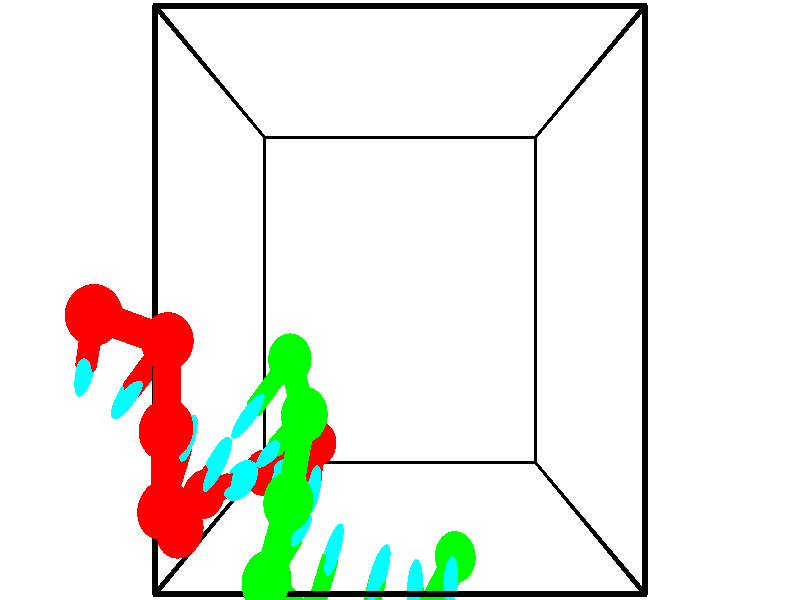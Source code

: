 // switches for output
#declare DRAW_BASES = 1; // possible values are 0, 1; only relevant for DNA ribbons
#declare DRAW_BASES_TYPE = 3; // possible values are 1, 2, 3; only relevant for DNA ribbons
#declare DRAW_FOG = 0; // set to 1 to enable fog

#include "colors.inc"

#include "transforms.inc"
background { rgb <1, 1, 1>}

#default {
   normal{
       ripples 0.25
       frequency 0.20
       turbulence 0.2
       lambda 5
   }
	finish {
		phong 0.1
		phong_size 40.
	}
}

// original window dimensions: 1024x640


// camera settings

camera {
	sky <-0, 1, 0>
	up <-0, 1, 0>
	right 1.6 * <1, 0, 0>
	location <2.5, 2.5, 11.1562>
	look_at <2.5, 2.5, 2.5>
	direction <0, 0, -8.6562>
	angle 67.0682
}


# declare cpy_camera_pos = <2.5, 2.5, 11.1562>;
# if (DRAW_FOG = 1)
fog {
	fog_type 2
	up vnormalize(cpy_camera_pos)
	color rgbt<1,1,1,0.3>
	distance 1e-5
	fog_alt 3e-3
	fog_offset 4
}
# end


// LIGHTS

# declare lum = 6;
global_settings {
	ambient_light rgb lum * <0.05, 0.05, 0.05>
	max_trace_level 15
}# declare cpy_direct_light_amount = 0.25;
light_source
{	1000 * <-1, -1, 1>,
	rgb lum * cpy_direct_light_amount
	parallel
}

light_source
{	1000 * <1, 1, -1>,
	rgb lum * cpy_direct_light_amount
	parallel
}

// strand 0

// nucleotide -1

// particle -1
sphere {
	<-0.466091, 2.379320, 5.301088> 0.250000
	pigment { color rgbt <1,0,0,0> }
	no_shadow
}
cylinder {
	<-0.637768, 2.106445, 5.064304>,  <-0.740774, 1.942721, 4.922234>, 0.100000
	pigment { color rgbt <1,0,0,0> }
	no_shadow
}
cylinder {
	<-0.637768, 2.106445, 5.064304>,  <-0.466091, 2.379320, 5.301088>, 0.100000
	pigment { color rgbt <1,0,0,0> }
	no_shadow
}

// particle -1
sphere {
	<-0.637768, 2.106445, 5.064304> 0.100000
	pigment { color rgbt <1,0,0,0> }
	no_shadow
}
sphere {
	0, 1
	scale<0.080000,0.200000,0.300000>
	matrix <0.902202, -0.292810, -0.316691,
		0.042710, -0.669988, 0.741142,
		-0.429193, -0.682186, -0.591959,
		-0.766526, 1.901790, 4.886716>
	pigment { color rgbt <0,1,1,0> }
	no_shadow
}
cylinder {
	<0.122929, 2.146768, 4.977162>,  <-0.466091, 2.379320, 5.301088>, 0.130000
	pigment { color rgbt <1,0,0,0> }
	no_shadow
}

// nucleotide -1

// particle -1
sphere {
	<0.122929, 2.146768, 4.977162> 0.250000
	pigment { color rgbt <1,0,0,0> }
	no_shadow
}
cylinder {
	<-0.154747, 1.881271, 4.865772>,  <-0.321353, 1.721974, 4.798938>, 0.100000
	pigment { color rgbt <1,0,0,0> }
	no_shadow
}
cylinder {
	<-0.154747, 1.881271, 4.865772>,  <0.122929, 2.146768, 4.977162>, 0.100000
	pigment { color rgbt <1,0,0,0> }
	no_shadow
}

// particle -1
sphere {
	<-0.154747, 1.881271, 4.865772> 0.100000
	pigment { color rgbt <1,0,0,0> }
	no_shadow
}
sphere {
	0, 1
	scale<0.080000,0.200000,0.300000>
	matrix <0.697699, -0.525369, -0.487036,
		0.176964, -0.532387, 0.827798,
		-0.694191, -0.663741, -0.278474,
		-0.363004, 1.682149, 4.782230>
	pigment { color rgbt <0,1,1,0> }
	no_shadow
}
cylinder {
	<0.199890, 1.437679, 5.214016>,  <0.122929, 2.146768, 4.977162>, 0.130000
	pigment { color rgbt <1,0,0,0> }
	no_shadow
}

// nucleotide -1

// particle -1
sphere {
	<0.199890, 1.437679, 5.214016> 0.250000
	pigment { color rgbt <1,0,0,0> }
	no_shadow
}
cylinder {
	<-0.009350, 1.407791, 4.874420>,  <-0.134894, 1.389858, 4.670663>, 0.100000
	pigment { color rgbt <1,0,0,0> }
	no_shadow
}
cylinder {
	<-0.009350, 1.407791, 4.874420>,  <0.199890, 1.437679, 5.214016>, 0.100000
	pigment { color rgbt <1,0,0,0> }
	no_shadow
}

// particle -1
sphere {
	<-0.009350, 1.407791, 4.874420> 0.100000
	pigment { color rgbt <1,0,0,0> }
	no_shadow
}
sphere {
	0, 1
	scale<0.080000,0.200000,0.300000>
	matrix <0.713740, -0.582807, -0.388473,
		-0.465771, -0.809168, 0.358198,
		-0.523100, -0.074720, -0.848990,
		-0.166280, 1.385375, 4.619723>
	pigment { color rgbt <0,1,1,0> }
	no_shadow
}
cylinder {
	<0.057736, 0.698698, 4.920886>,  <0.199890, 1.437679, 5.214016>, 0.130000
	pigment { color rgbt <1,0,0,0> }
	no_shadow
}

// nucleotide -1

// particle -1
sphere {
	<0.057736, 0.698698, 4.920886> 0.250000
	pigment { color rgbt <1,0,0,0> }
	no_shadow
}
cylinder {
	<0.076797, 0.968384, 4.626087>,  <0.088235, 1.130195, 4.449208>, 0.100000
	pigment { color rgbt <1,0,0,0> }
	no_shadow
}
cylinder {
	<0.076797, 0.968384, 4.626087>,  <0.057736, 0.698698, 4.920886>, 0.100000
	pigment { color rgbt <1,0,0,0> }
	no_shadow
}

// particle -1
sphere {
	<0.076797, 0.968384, 4.626087> 0.100000
	pigment { color rgbt <1,0,0,0> }
	no_shadow
}
sphere {
	0, 1
	scale<0.080000,0.200000,0.300000>
	matrix <0.765989, -0.498220, -0.406248,
		-0.641085, -0.545172, -0.540183,
		0.047655, 0.674214, -0.736997,
		0.091094, 1.170648, 4.404988>
	pigment { color rgbt <0,1,1,0> }
	no_shadow
}
cylinder {
	<0.018203, 0.332031, 4.339797>,  <0.057736, 0.698698, 4.920886>, 0.130000
	pigment { color rgbt <1,0,0,0> }
	no_shadow
}

// nucleotide -1

// particle -1
sphere {
	<0.018203, 0.332031, 4.339797> 0.250000
	pigment { color rgbt <1,0,0,0> }
	no_shadow
}
cylinder {
	<0.220703, 0.667191, 4.258175>,  <0.342203, 0.868286, 4.209202>, 0.100000
	pigment { color rgbt <1,0,0,0> }
	no_shadow
}
cylinder {
	<0.220703, 0.667191, 4.258175>,  <0.018203, 0.332031, 4.339797>, 0.100000
	pigment { color rgbt <1,0,0,0> }
	no_shadow
}

// particle -1
sphere {
	<0.220703, 0.667191, 4.258175> 0.100000
	pigment { color rgbt <1,0,0,0> }
	no_shadow
}
sphere {
	0, 1
	scale<0.080000,0.200000,0.300000>
	matrix <0.715503, -0.540185, -0.443007,
		-0.481422, 0.078271, -0.872987,
		0.506249, 0.837898, -0.204054,
		0.372578, 0.918560, 4.196959>
	pigment { color rgbt <0,1,1,0> }
	no_shadow
}
cylinder {
	<0.047449, 0.474509, 3.605004>,  <0.018203, 0.332031, 4.339797>, 0.130000
	pigment { color rgbt <1,0,0,0> }
	no_shadow
}

// nucleotide -1

// particle -1
sphere {
	<0.047449, 0.474509, 3.605004> 0.250000
	pigment { color rgbt <1,0,0,0> }
	no_shadow
}
cylinder {
	<0.361828, 0.609528, 3.812214>,  <0.550455, 0.690539, 3.936540>, 0.100000
	pigment { color rgbt <1,0,0,0> }
	no_shadow
}
cylinder {
	<0.361828, 0.609528, 3.812214>,  <0.047449, 0.474509, 3.605004>, 0.100000
	pigment { color rgbt <1,0,0,0> }
	no_shadow
}

// particle -1
sphere {
	<0.361828, 0.609528, 3.812214> 0.100000
	pigment { color rgbt <1,0,0,0> }
	no_shadow
}
sphere {
	0, 1
	scale<0.080000,0.200000,0.300000>
	matrix <0.617299, -0.475890, -0.626475,
		0.035059, 0.812152, -0.582391,
		0.785947, 0.337546, 0.518025,
		0.597612, 0.710791, 3.967621>
	pigment { color rgbt <0,1,1,0> }
	no_shadow
}
cylinder {
	<0.671595, 0.573669, 3.069041>,  <0.047449, 0.474509, 3.605004>, 0.130000
	pigment { color rgbt <1,0,0,0> }
	no_shadow
}

// nucleotide -1

// particle -1
sphere {
	<0.671595, 0.573669, 3.069041> 0.250000
	pigment { color rgbt <1,0,0,0> }
	no_shadow
}
cylinder {
	<0.864197, 0.620010, 3.416542>,  <0.979758, 0.647815, 3.625043>, 0.100000
	pigment { color rgbt <1,0,0,0> }
	no_shadow
}
cylinder {
	<0.864197, 0.620010, 3.416542>,  <0.671595, 0.573669, 3.069041>, 0.100000
	pigment { color rgbt <1,0,0,0> }
	no_shadow
}

// particle -1
sphere {
	<0.864197, 0.620010, 3.416542> 0.100000
	pigment { color rgbt <1,0,0,0> }
	no_shadow
}
sphere {
	0, 1
	scale<0.080000,0.200000,0.300000>
	matrix <0.832877, -0.369115, -0.412396,
		0.272892, 0.922134, -0.274223,
		0.481504, 0.115854, 0.868753,
		1.008648, 0.654767, 3.677168>
	pigment { color rgbt <0,1,1,0> }
	no_shadow
}
cylinder {
	<1.391983, 0.894044, 3.039185>,  <0.671595, 0.573669, 3.069041>, 0.130000
	pigment { color rgbt <1,0,0,0> }
	no_shadow
}

// nucleotide -1

// particle -1
sphere {
	<1.391983, 0.894044, 3.039185> 0.250000
	pigment { color rgbt <1,0,0,0> }
	no_shadow
}
cylinder {
	<1.402832, 0.686691, 3.381073>,  <1.409342, 0.562280, 3.586205>, 0.100000
	pigment { color rgbt <1,0,0,0> }
	no_shadow
}
cylinder {
	<1.402832, 0.686691, 3.381073>,  <1.391983, 0.894044, 3.039185>, 0.100000
	pigment { color rgbt <1,0,0,0> }
	no_shadow
}

// particle -1
sphere {
	<1.402832, 0.686691, 3.381073> 0.100000
	pigment { color rgbt <1,0,0,0> }
	no_shadow
}
sphere {
	0, 1
	scale<0.080000,0.200000,0.300000>
	matrix <0.897602, -0.363699, -0.249065,
		0.439972, 0.773953, 0.455436,
		0.027123, -0.518382, 0.854719,
		1.410969, 0.531177, 3.637489>
	pigment { color rgbt <0,1,1,0> }
	no_shadow
}
// strand 1

// nucleotide -1

// particle -1
sphere {
	<3.182076, -0.141531, 3.702466> 0.250000
	pigment { color rgbt <0,1,0,0> }
	no_shadow
}
cylinder {
	<3.118415, -0.127838, 4.097130>,  <3.080219, -0.119623, 4.333929>, 0.100000
	pigment { color rgbt <0,1,0,0> }
	no_shadow
}
cylinder {
	<3.118415, -0.127838, 4.097130>,  <3.182076, -0.141531, 3.702466>, 0.100000
	pigment { color rgbt <0,1,0,0> }
	no_shadow
}

// particle -1
sphere {
	<3.118415, -0.127838, 4.097130> 0.100000
	pigment { color rgbt <0,1,0,0> }
	no_shadow
}
sphere {
	0, 1
	scale<0.080000,0.200000,0.300000>
	matrix <-0.986843, 0.023313, -0.159990,
		-0.028486, -0.999141, 0.030116,
		-0.159150, 0.034278, 0.986659,
		3.070669, -0.117569, 4.393128>
	pigment { color rgbt <0,1,1,0> }
	no_shadow
}
cylinder {
	<2.706032, -0.790314, 3.931593>,  <3.182076, -0.141531, 3.702466>, 0.130000
	pigment { color rgbt <0,1,0,0> }
	no_shadow
}

// nucleotide -1

// particle -1
sphere {
	<2.706032, -0.790314, 3.931593> 0.250000
	pigment { color rgbt <0,1,0,0> }
	no_shadow
}
cylinder {
	<2.685822, -0.455582, 4.149643>,  <2.673695, -0.254742, 4.280473>, 0.100000
	pigment { color rgbt <0,1,0,0> }
	no_shadow
}
cylinder {
	<2.685822, -0.455582, 4.149643>,  <2.706032, -0.790314, 3.931593>, 0.100000
	pigment { color rgbt <0,1,0,0> }
	no_shadow
}

// particle -1
sphere {
	<2.685822, -0.455582, 4.149643> 0.100000
	pigment { color rgbt <0,1,0,0> }
	no_shadow
}
sphere {
	0, 1
	scale<0.080000,0.200000,0.300000>
	matrix <-0.971064, 0.086402, -0.222644,
		-0.233415, -0.540600, 0.808251,
		-0.050526, 0.836832, 0.545124,
		2.670664, -0.204532, 4.313180>
	pigment { color rgbt <0,1,1,0> }
	no_shadow
}
cylinder {
	<2.077903, -0.745766, 4.174311>,  <2.706032, -0.790314, 3.931593>, 0.130000
	pigment { color rgbt <0,1,0,0> }
	no_shadow
}

// nucleotide -1

// particle -1
sphere {
	<2.077903, -0.745766, 4.174311> 0.250000
	pigment { color rgbt <0,1,0,0> }
	no_shadow
}
cylinder {
	<2.182990, -0.368149, 4.254074>,  <2.246042, -0.141579, 4.301932>, 0.100000
	pigment { color rgbt <0,1,0,0> }
	no_shadow
}
cylinder {
	<2.182990, -0.368149, 4.254074>,  <2.077903, -0.745766, 4.174311>, 0.100000
	pigment { color rgbt <0,1,0,0> }
	no_shadow
}

// particle -1
sphere {
	<2.182990, -0.368149, 4.254074> 0.100000
	pigment { color rgbt <0,1,0,0> }
	no_shadow
}
sphere {
	0, 1
	scale<0.080000,0.200000,0.300000>
	matrix <-0.888971, 0.317172, -0.330352,
		-0.375113, -0.090479, 0.922553,
		0.262718, 0.944042, 0.199408,
		2.261806, -0.084936, 4.313897>
	pigment { color rgbt <0,1,1,0> }
	no_shadow
}
cylinder {
	<1.526176, -0.434373, 4.639138>,  <2.077903, -0.745766, 4.174311>, 0.130000
	pigment { color rgbt <0,1,0,0> }
	no_shadow
}

// nucleotide -1

// particle -1
sphere {
	<1.526176, -0.434373, 4.639138> 0.250000
	pigment { color rgbt <0,1,0,0> }
	no_shadow
}
cylinder {
	<1.633469, -0.146988, 4.382431>,  <1.697844, 0.025443, 4.228407>, 0.100000
	pigment { color rgbt <0,1,0,0> }
	no_shadow
}
cylinder {
	<1.633469, -0.146988, 4.382431>,  <1.526176, -0.434373, 4.639138>, 0.100000
	pigment { color rgbt <0,1,0,0> }
	no_shadow
}

// particle -1
sphere {
	<1.633469, -0.146988, 4.382431> 0.100000
	pigment { color rgbt <0,1,0,0> }
	no_shadow
}
sphere {
	0, 1
	scale<0.080000,0.200000,0.300000>
	matrix <-0.886658, 0.444601, 0.127149,
		0.376682, 0.534923, 0.756286,
		0.268231, 0.718462, -0.641767,
		1.713938, 0.068551, 4.189901>
	pigment { color rgbt <0,1,1,0> }
	no_shadow
}
cylinder {
	<1.129001, 0.091774, 4.947568>,  <1.526176, -0.434373, 4.639138>, 0.130000
	pigment { color rgbt <0,1,0,0> }
	no_shadow
}

// nucleotide -1

// particle -1
sphere {
	<1.129001, 0.091774, 4.947568> 0.250000
	pigment { color rgbt <0,1,0,0> }
	no_shadow
}
cylinder {
	<1.236761, 0.194702, 4.576363>,  <1.301417, 0.256459, 4.353639>, 0.100000
	pigment { color rgbt <0,1,0,0> }
	no_shadow
}
cylinder {
	<1.236761, 0.194702, 4.576363>,  <1.129001, 0.091774, 4.947568>, 0.100000
	pigment { color rgbt <0,1,0,0> }
	no_shadow
}

// particle -1
sphere {
	<1.236761, 0.194702, 4.576363> 0.100000
	pigment { color rgbt <0,1,0,0> }
	no_shadow
}
sphere {
	0, 1
	scale<0.080000,0.200000,0.300000>
	matrix <-0.702147, 0.712004, -0.006406,
		0.659101, 0.653327, 0.372491,
		0.269400, 0.257321, -0.928014,
		1.317581, 0.271899, 4.297958>
	pigment { color rgbt <0,1,1,0> }
	no_shadow
}
cylinder {
	<1.356972, 0.780535, 4.977746>,  <1.129001, 0.091774, 4.947568>, 0.130000
	pigment { color rgbt <0,1,0,0> }
	no_shadow
}

// nucleotide -1

// particle -1
sphere {
	<1.356972, 0.780535, 4.977746> 0.250000
	pigment { color rgbt <0,1,0,0> }
	no_shadow
}
cylinder {
	<1.269031, 0.716934, 4.592751>,  <1.216266, 0.678774, 4.361753>, 0.100000
	pigment { color rgbt <0,1,0,0> }
	no_shadow
}
cylinder {
	<1.269031, 0.716934, 4.592751>,  <1.356972, 0.780535, 4.977746>, 0.100000
	pigment { color rgbt <0,1,0,0> }
	no_shadow
}

// particle -1
sphere {
	<1.269031, 0.716934, 4.592751> 0.100000
	pigment { color rgbt <0,1,0,0> }
	no_shadow
}
sphere {
	0, 1
	scale<0.080000,0.200000,0.300000>
	matrix <-0.559730, 0.828625, -0.009033,
		0.798978, 0.536748, -0.271174,
		-0.219854, -0.159001, -0.962488,
		1.203074, 0.669234, 4.304004>
	pigment { color rgbt <0,1,1,0> }
	no_shadow
}
cylinder {
	<1.464054, 1.463628, 4.610701>,  <1.356972, 0.780535, 4.977746>, 0.130000
	pigment { color rgbt <0,1,0,0> }
	no_shadow
}

// nucleotide -1

// particle -1
sphere {
	<1.464054, 1.463628, 4.610701> 0.250000
	pigment { color rgbt <0,1,0,0> }
	no_shadow
}
cylinder {
	<1.224515, 1.238358, 4.382942>,  <1.080791, 1.103195, 4.246287>, 0.100000
	pigment { color rgbt <0,1,0,0> }
	no_shadow
}
cylinder {
	<1.224515, 1.238358, 4.382942>,  <1.464054, 1.463628, 4.610701>, 0.100000
	pigment { color rgbt <0,1,0,0> }
	no_shadow
}

// particle -1
sphere {
	<1.224515, 1.238358, 4.382942> 0.100000
	pigment { color rgbt <0,1,0,0> }
	no_shadow
}
sphere {
	0, 1
	scale<0.080000,0.200000,0.300000>
	matrix <-0.646529, 0.759552, -0.071284,
		0.472632, 0.325444, -0.818966,
		-0.598848, -0.563177, -0.569397,
		1.044861, 1.069405, 4.212123>
	pigment { color rgbt <0,1,1,0> }
	no_shadow
}
cylinder {
	<1.209388, 1.922577, 4.077083>,  <1.464054, 1.463628, 4.610701>, 0.130000
	pigment { color rgbt <0,1,0,0> }
	no_shadow
}

// nucleotide -1

// particle -1
sphere {
	<1.209388, 1.922577, 4.077083> 0.250000
	pigment { color rgbt <0,1,0,0> }
	no_shadow
}
cylinder {
	<0.948427, 1.621277, 4.110519>,  <0.791851, 1.440497, 4.130581>, 0.100000
	pigment { color rgbt <0,1,0,0> }
	no_shadow
}
cylinder {
	<0.948427, 1.621277, 4.110519>,  <1.209388, 1.922577, 4.077083>, 0.100000
	pigment { color rgbt <0,1,0,0> }
	no_shadow
}

// particle -1
sphere {
	<0.948427, 1.621277, 4.110519> 0.100000
	pigment { color rgbt <0,1,0,0> }
	no_shadow
}
sphere {
	0, 1
	scale<0.080000,0.200000,0.300000>
	matrix <-0.751044, 0.657352, 0.061817,
		-0.101512, -0.022451, -0.994581,
		-0.652402, -0.753250, 0.083590,
		0.752707, 1.395302, 4.135597>
	pigment { color rgbt <0,1,1,0> }
	no_shadow
}
// box output
cylinder {
	<0.000000, 0.000000, 0.000000>,  <5.000000, 0.000000, 0.000000>, 0.025000
	pigment { color rgbt <0,0,0,0> }
	no_shadow
}
cylinder {
	<0.000000, 0.000000, 0.000000>,  <0.000000, 5.000000, 0.000000>, 0.025000
	pigment { color rgbt <0,0,0,0> }
	no_shadow
}
cylinder {
	<0.000000, 0.000000, 0.000000>,  <0.000000, 0.000000, 5.000000>, 0.025000
	pigment { color rgbt <0,0,0,0> }
	no_shadow
}
cylinder {
	<5.000000, 5.000000, 5.000000>,  <0.000000, 5.000000, 5.000000>, 0.025000
	pigment { color rgbt <0,0,0,0> }
	no_shadow
}
cylinder {
	<5.000000, 5.000000, 5.000000>,  <5.000000, 0.000000, 5.000000>, 0.025000
	pigment { color rgbt <0,0,0,0> }
	no_shadow
}
cylinder {
	<5.000000, 5.000000, 5.000000>,  <5.000000, 5.000000, 0.000000>, 0.025000
	pigment { color rgbt <0,0,0,0> }
	no_shadow
}
cylinder {
	<0.000000, 0.000000, 5.000000>,  <0.000000, 5.000000, 5.000000>, 0.025000
	pigment { color rgbt <0,0,0,0> }
	no_shadow
}
cylinder {
	<0.000000, 0.000000, 5.000000>,  <5.000000, 0.000000, 5.000000>, 0.025000
	pigment { color rgbt <0,0,0,0> }
	no_shadow
}
cylinder {
	<5.000000, 5.000000, 0.000000>,  <0.000000, 5.000000, 0.000000>, 0.025000
	pigment { color rgbt <0,0,0,0> }
	no_shadow
}
cylinder {
	<5.000000, 5.000000, 0.000000>,  <5.000000, 0.000000, 0.000000>, 0.025000
	pigment { color rgbt <0,0,0,0> }
	no_shadow
}
cylinder {
	<5.000000, 0.000000, 5.000000>,  <5.000000, 0.000000, 0.000000>, 0.025000
	pigment { color rgbt <0,0,0,0> }
	no_shadow
}
cylinder {
	<0.000000, 5.000000, 0.000000>,  <0.000000, 5.000000, 5.000000>, 0.025000
	pigment { color rgbt <0,0,0,0> }
	no_shadow
}
// end of box output

